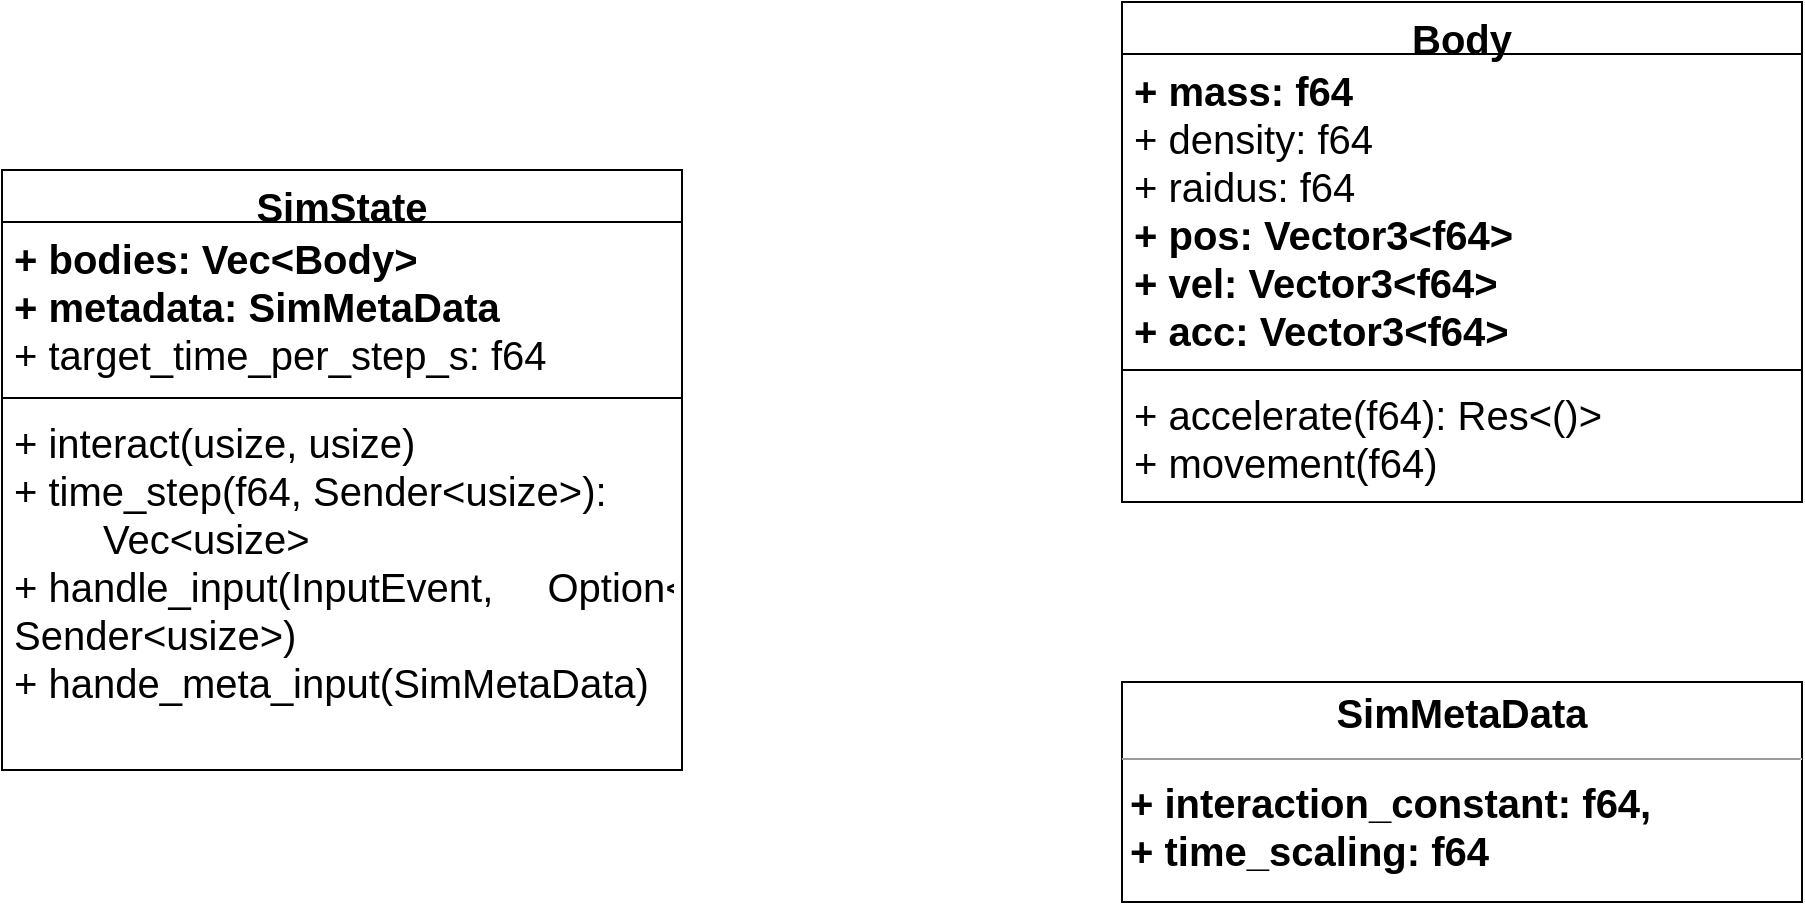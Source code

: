 <mxfile version="21.6.9" type="device">
  <diagram name="Seite-1" id="MdQONIANvpiDQmOcuUqw">
    <mxGraphModel dx="1791" dy="1025" grid="1" gridSize="10" guides="1" tooltips="1" connect="1" arrows="1" fold="1" page="1" pageScale="1" pageWidth="1169" pageHeight="827" math="0" shadow="0">
      <root>
        <mxCell id="0" />
        <mxCell id="1" parent="0" />
        <mxCell id="3K_Rry1ETDF8pU7lPkbD-1" value="Body" style="swimlane;fontStyle=1;align=center;verticalAlign=top;childLayout=stackLayout;horizontal=1;startSize=26;horizontalStack=0;resizeParent=1;resizeParentMax=0;resizeLast=0;collapsible=1;marginBottom=0;whiteSpace=wrap;html=1;fontSize=20;" parent="1" vertex="1">
          <mxGeometry x="620" y="180" width="340" height="250" as="geometry" />
        </mxCell>
        <mxCell id="3K_Rry1ETDF8pU7lPkbD-2" value="&lt;b&gt;+ mass: f64&lt;/b&gt;&lt;br style=&quot;font-size: 20px;&quot;&gt;+ density: f64&lt;br style=&quot;font-size: 20px;&quot;&gt;+ raidus: f64&lt;br style=&quot;font-size: 20px;&quot;&gt;&lt;b&gt;+ pos: Vector3&amp;lt;f64&amp;gt;&lt;br style=&quot;font-size: 20px;&quot;&gt;+ vel: Vector3&amp;lt;f64&amp;gt;&lt;br style=&quot;font-size: 20px;&quot;&gt;+ acc: Vector3&amp;lt;f64&amp;gt;&lt;/b&gt;" style="text;strokeColor=none;fillColor=none;align=left;verticalAlign=top;spacingLeft=4;spacingRight=4;overflow=hidden;rotatable=0;points=[[0,0.5],[1,0.5]];portConstraint=eastwest;whiteSpace=wrap;html=1;fontSize=20;" parent="3K_Rry1ETDF8pU7lPkbD-1" vertex="1">
          <mxGeometry y="26" width="340" height="154" as="geometry" />
        </mxCell>
        <mxCell id="3K_Rry1ETDF8pU7lPkbD-3" value="" style="line;strokeWidth=1;fillColor=none;align=left;verticalAlign=middle;spacingTop=-1;spacingLeft=3;spacingRight=3;rotatable=0;labelPosition=right;points=[];portConstraint=eastwest;strokeColor=inherit;fontSize=20;" parent="3K_Rry1ETDF8pU7lPkbD-1" vertex="1">
          <mxGeometry y="180" width="340" height="8" as="geometry" />
        </mxCell>
        <mxCell id="3K_Rry1ETDF8pU7lPkbD-4" value="+ accelerate(f64): Res&amp;lt;()&amp;gt;&lt;br&gt;+ movement(f64)" style="text;strokeColor=none;fillColor=none;align=left;verticalAlign=top;spacingLeft=4;spacingRight=4;overflow=hidden;rotatable=0;points=[[0,0.5],[1,0.5]];portConstraint=eastwest;whiteSpace=wrap;html=1;fontSize=20;" parent="3K_Rry1ETDF8pU7lPkbD-1" vertex="1">
          <mxGeometry y="188" width="340" height="62" as="geometry" />
        </mxCell>
        <mxCell id="3K_Rry1ETDF8pU7lPkbD-6" value="SimState" style="swimlane;fontStyle=1;align=center;verticalAlign=top;childLayout=stackLayout;horizontal=1;startSize=26;horizontalStack=0;resizeParent=1;resizeParentMax=0;resizeLast=0;collapsible=1;marginBottom=0;whiteSpace=wrap;html=1;fontSize=20;" parent="1" vertex="1">
          <mxGeometry x="60" y="264" width="340" height="300" as="geometry" />
        </mxCell>
        <mxCell id="3K_Rry1ETDF8pU7lPkbD-7" value="&lt;b&gt;+ bodies: Vec&amp;lt;Body&amp;gt;&lt;br&gt;+ metadata: SimMetaData&lt;/b&gt;&lt;br&gt;+ target_time_per_step_s: f64" style="text;strokeColor=none;fillColor=none;align=left;verticalAlign=top;spacingLeft=4;spacingRight=4;overflow=hidden;rotatable=0;points=[[0,0.5],[1,0.5]];portConstraint=eastwest;whiteSpace=wrap;html=1;fontSize=20;" parent="3K_Rry1ETDF8pU7lPkbD-6" vertex="1">
          <mxGeometry y="26" width="340" height="84" as="geometry" />
        </mxCell>
        <mxCell id="3K_Rry1ETDF8pU7lPkbD-8" value="" style="line;strokeWidth=1;fillColor=none;align=left;verticalAlign=middle;spacingTop=-1;spacingLeft=3;spacingRight=3;rotatable=0;labelPosition=right;points=[];portConstraint=eastwest;strokeColor=inherit;fontSize=20;" parent="3K_Rry1ETDF8pU7lPkbD-6" vertex="1">
          <mxGeometry y="110" width="340" height="8" as="geometry" />
        </mxCell>
        <mxCell id="3K_Rry1ETDF8pU7lPkbD-9" value="+ interact(usize, usize)&lt;br&gt;+ time_step(f64, Sender&amp;lt;usize&amp;gt;): &lt;span style=&quot;white-space: pre;&quot;&gt;&#x9;&lt;/span&gt;Vec&amp;lt;usize&amp;gt;&lt;br&gt;+ handle_input(InputEvent, &lt;span style=&quot;white-space: pre;&quot;&gt;&#x9;&lt;/span&gt;Option&amp;lt;Body&amp;gt;, Sender&amp;lt;usize&amp;gt;)&lt;br&gt;+ hande_meta_input(SimMetaData)" style="text;strokeColor=none;fillColor=none;align=left;verticalAlign=top;spacingLeft=4;spacingRight=4;overflow=hidden;rotatable=0;points=[[0,0.5],[1,0.5]];portConstraint=eastwest;whiteSpace=wrap;html=1;fontSize=20;" parent="3K_Rry1ETDF8pU7lPkbD-6" vertex="1">
          <mxGeometry y="118" width="340" height="182" as="geometry" />
        </mxCell>
        <mxCell id="HkkPKaEyZ3DMXkQP2LZm-1" value="&lt;p style=&quot;margin: 4px 0px 0px; text-align: center; font-size: 20px;&quot;&gt;&lt;b style=&quot;&quot;&gt;&lt;font style=&quot;font-size: 20px;&quot;&gt;SimMetaData&lt;/font&gt;&lt;/b&gt;&lt;/p&gt;&lt;hr style=&quot;font-size: 20px;&quot; size=&quot;1&quot;&gt;&lt;p style=&quot;margin: 0px 0px 0px 4px; font-size: 20px;&quot;&gt;&lt;font style=&quot;font-size: 20px;&quot;&gt;&lt;b&gt;+ interaction_constant: f64,&lt;/b&gt;&lt;/font&gt;&lt;/p&gt;&lt;p style=&quot;margin: 0px 0px 0px 4px; font-size: 20px;&quot;&gt;&lt;font style=&quot;font-size: 20px;&quot;&gt;&lt;b&gt;+ time_scaling: f64&lt;/b&gt;&lt;/font&gt;&lt;/p&gt;" style="verticalAlign=top;align=left;overflow=fill;fontSize=12;fontFamily=Helvetica;html=1;whiteSpace=wrap;" vertex="1" parent="1">
          <mxGeometry x="620" y="520" width="340" height="110" as="geometry" />
        </mxCell>
      </root>
    </mxGraphModel>
  </diagram>
</mxfile>
